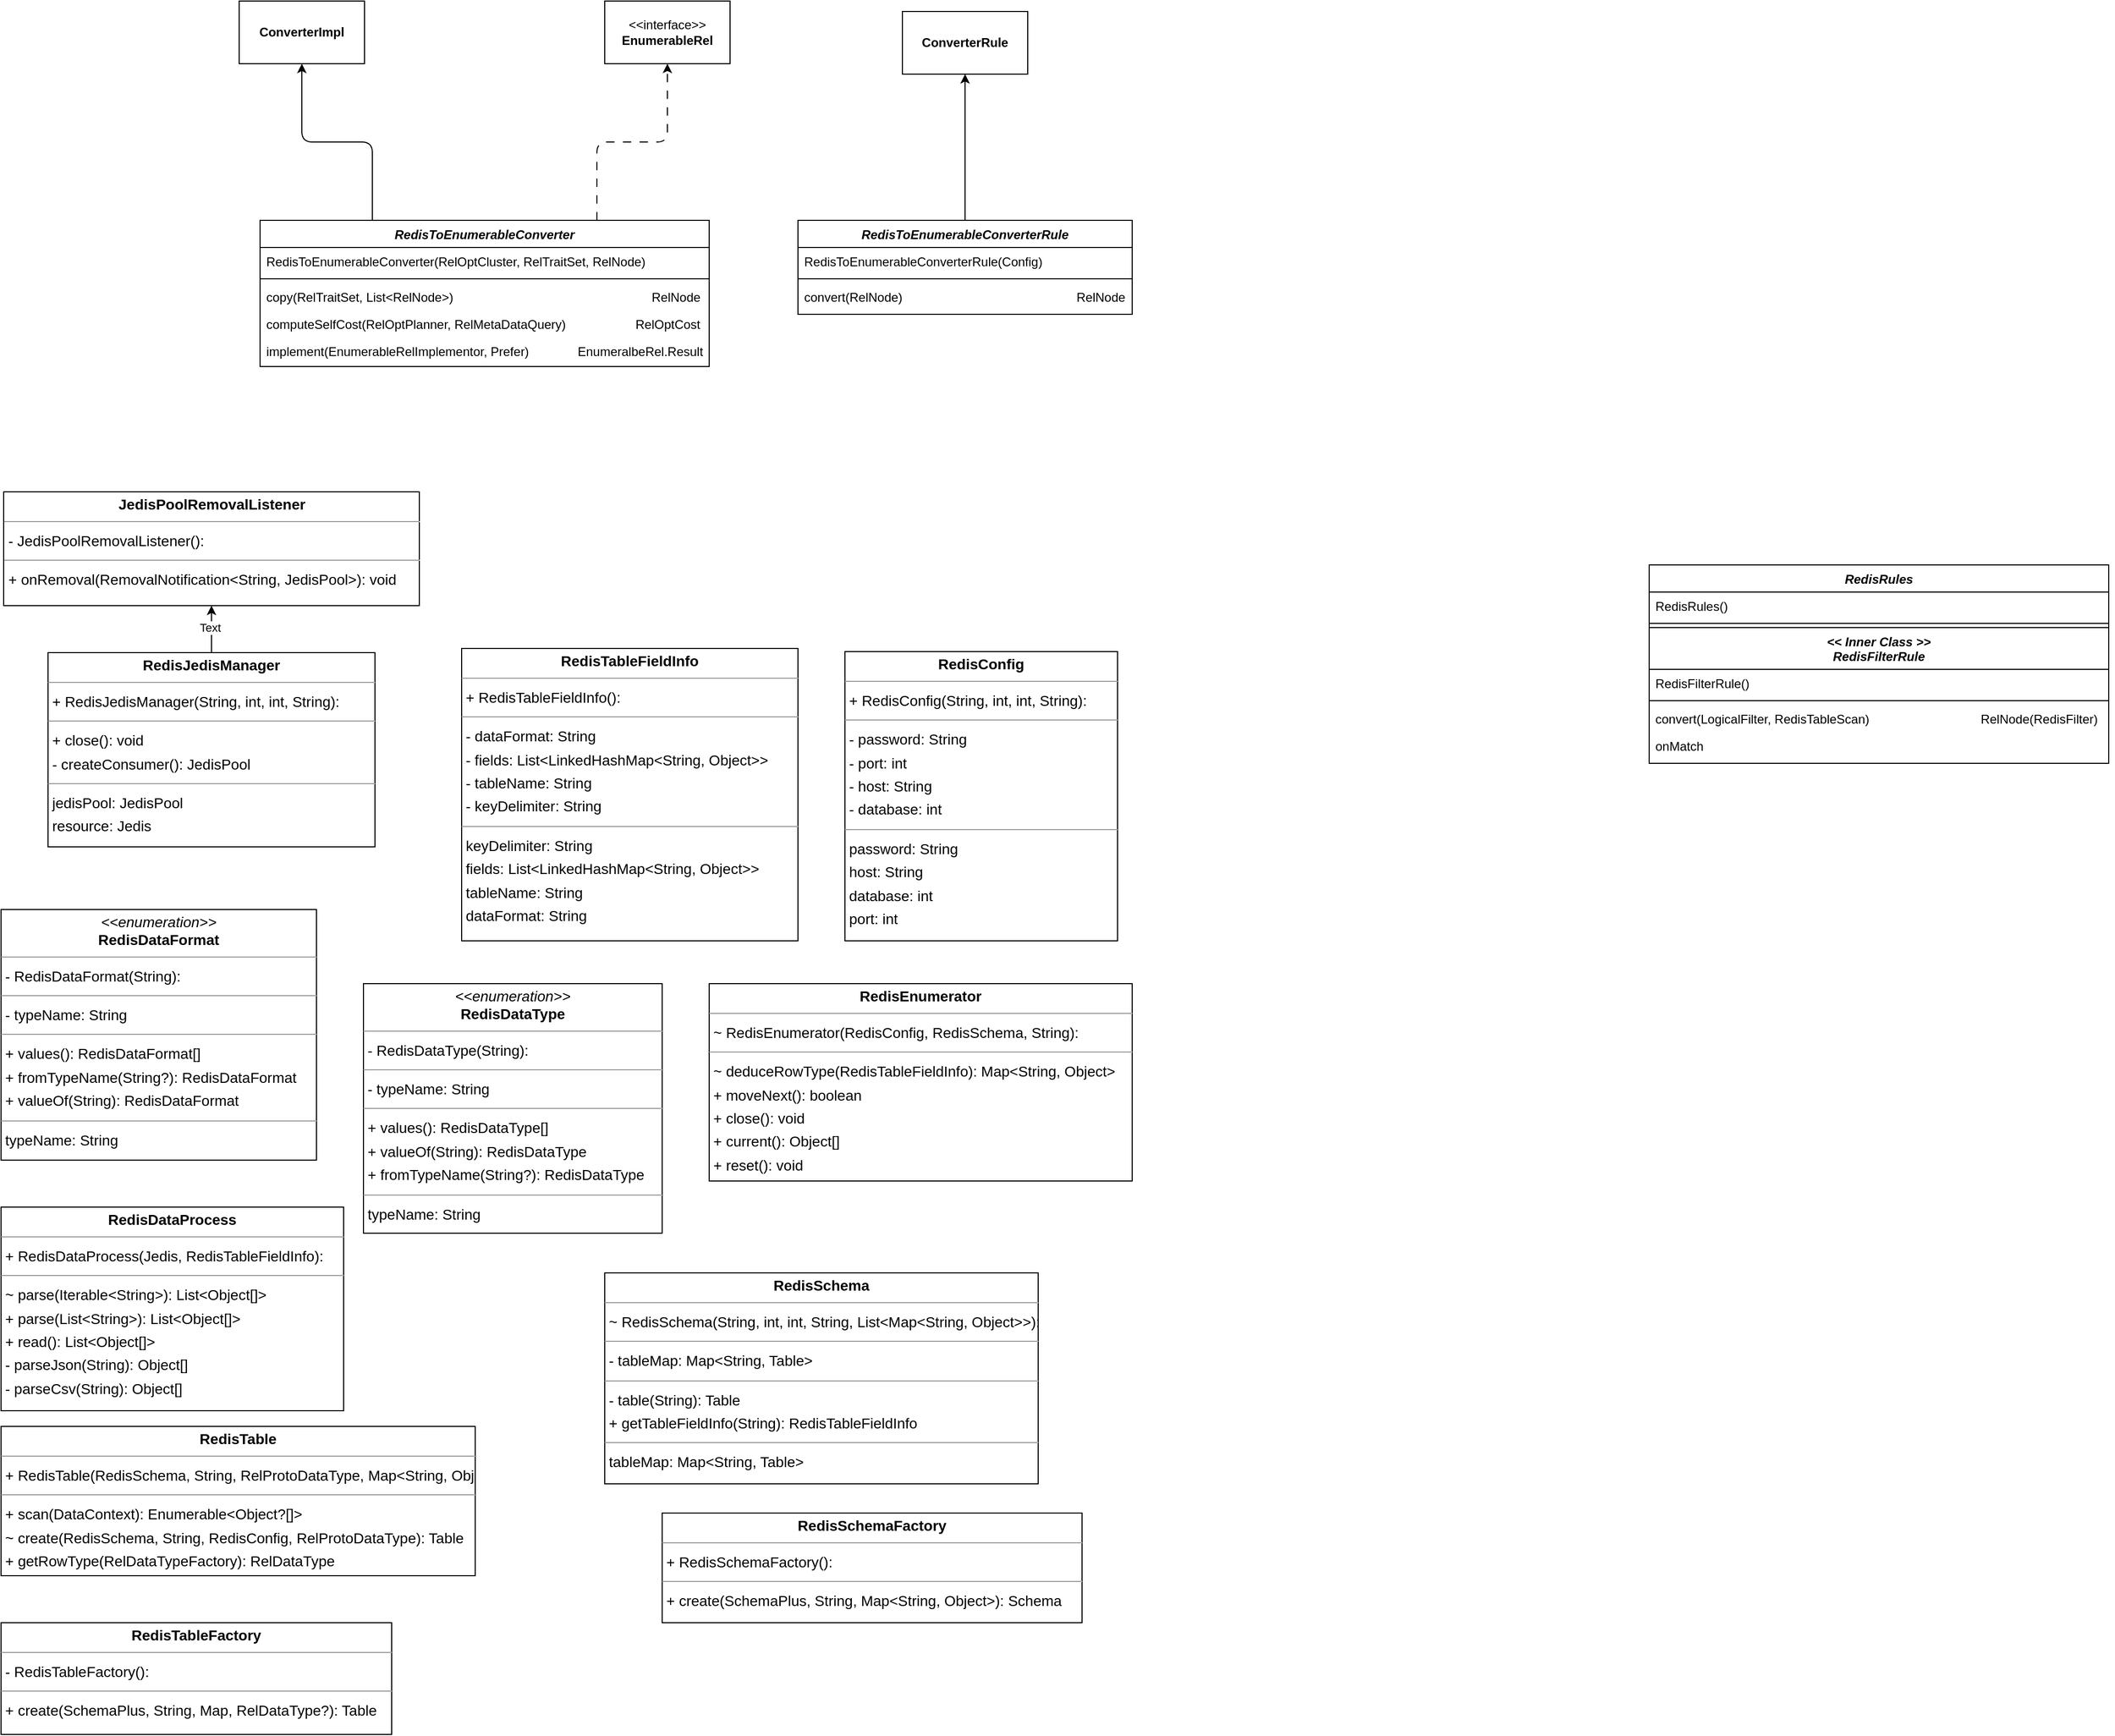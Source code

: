 <mxfile version="21.2.7" type="github">
  <diagram id="C5RBs43oDa-KdzZeNtuy" name="Page-1">
    <mxGraphModel dx="2099" dy="2032" grid="1" gridSize="10" guides="1" tooltips="1" connect="1" arrows="1" fold="1" page="1" pageScale="1" pageWidth="827" pageHeight="1169" math="0" shadow="0">
      <root>
        <mxCell id="WIyWlLk6GJQsqaUBKTNV-0" />
        <mxCell id="WIyWlLk6GJQsqaUBKTNV-1" parent="WIyWlLk6GJQsqaUBKTNV-0" />
        <mxCell id="7LmNsAwvgXj2gDmSu7ZD-13" style="edgeStyle=orthogonalEdgeStyle;orthogonalLoop=1;jettySize=auto;html=1;exitX=0.25;exitY=0;exitDx=0;exitDy=0;rounded=1;" parent="WIyWlLk6GJQsqaUBKTNV-1" source="zkfFHV4jXpPFQw0GAbJ--0" target="7LmNsAwvgXj2gDmSu7ZD-6" edge="1">
          <mxGeometry relative="1" as="geometry" />
        </mxCell>
        <mxCell id="7LmNsAwvgXj2gDmSu7ZD-14" style="edgeStyle=orthogonalEdgeStyle;orthogonalLoop=1;jettySize=auto;html=1;exitX=0.75;exitY=0;exitDx=0;exitDy=0;dashed=1;dashPattern=8 8;rounded=1;" parent="WIyWlLk6GJQsqaUBKTNV-1" source="zkfFHV4jXpPFQw0GAbJ--0" target="7LmNsAwvgXj2gDmSu7ZD-8" edge="1">
          <mxGeometry relative="1" as="geometry" />
        </mxCell>
        <mxCell id="zkfFHV4jXpPFQw0GAbJ--0" value="RedisToEnumerableConverter" style="swimlane;fontStyle=3;align=center;verticalAlign=top;childLayout=stackLayout;horizontal=1;startSize=26;horizontalStack=0;resizeParent=1;resizeLast=0;collapsible=1;marginBottom=0;rounded=0;shadow=0;strokeWidth=1;" parent="WIyWlLk6GJQsqaUBKTNV-1" vertex="1">
          <mxGeometry x="50" y="-300" width="430" height="140" as="geometry">
            <mxRectangle x="230" y="140" width="160" height="26" as="alternateBounds" />
          </mxGeometry>
        </mxCell>
        <mxCell id="zkfFHV4jXpPFQw0GAbJ--1" value="RedisToEnumerableConverter(RelOptCluster, RelTraitSet, RelNode)" style="text;align=left;verticalAlign=top;spacingLeft=4;spacingRight=4;overflow=hidden;rotatable=0;points=[[0,0.5],[1,0.5]];portConstraint=eastwest;" parent="zkfFHV4jXpPFQw0GAbJ--0" vertex="1">
          <mxGeometry y="26" width="430" height="26" as="geometry" />
        </mxCell>
        <mxCell id="zkfFHV4jXpPFQw0GAbJ--4" value="&lt;br&gt;&lt;br&gt;" style="line;html=1;strokeWidth=1;align=left;verticalAlign=middle;spacingTop=-1;spacingLeft=3;spacingRight=3;rotatable=0;labelPosition=right;points=[];portConstraint=eastwest;" parent="zkfFHV4jXpPFQw0GAbJ--0" vertex="1">
          <mxGeometry y="52" width="430" height="8" as="geometry" />
        </mxCell>
        <mxCell id="zkfFHV4jXpPFQw0GAbJ--5" value="copy(RelTraitSet, List&lt;RelNode&gt;)                                                         RelNode" style="text;align=left;verticalAlign=top;spacingLeft=4;spacingRight=4;overflow=hidden;rotatable=0;points=[[0,0.5],[1,0.5]];portConstraint=eastwest;" parent="zkfFHV4jXpPFQw0GAbJ--0" vertex="1">
          <mxGeometry y="60" width="430" height="26" as="geometry" />
        </mxCell>
        <mxCell id="7LmNsAwvgXj2gDmSu7ZD-1" value="computeSelfCost(RelOptPlanner, RelMetaDataQuery)                    RelOptCost" style="text;align=left;verticalAlign=top;spacingLeft=4;spacingRight=4;overflow=hidden;rotatable=0;points=[[0,0.5],[1,0.5]];portConstraint=eastwest;" parent="zkfFHV4jXpPFQw0GAbJ--0" vertex="1">
          <mxGeometry y="86" width="430" height="26" as="geometry" />
        </mxCell>
        <mxCell id="7LmNsAwvgXj2gDmSu7ZD-2" value="implement(EnumerableRelImplementor, Prefer)              EnumeralbeRel.Result" style="text;align=left;verticalAlign=top;spacingLeft=4;spacingRight=4;overflow=hidden;rotatable=0;points=[[0,0.5],[1,0.5]];portConstraint=eastwest;" parent="zkfFHV4jXpPFQw0GAbJ--0" vertex="1">
          <mxGeometry y="112" width="430" height="26" as="geometry" />
        </mxCell>
        <mxCell id="7LmNsAwvgXj2gDmSu7ZD-6" value="&lt;b&gt;ConverterImpl&lt;/b&gt;" style="rounded=0;whiteSpace=wrap;html=1;" parent="WIyWlLk6GJQsqaUBKTNV-1" vertex="1">
          <mxGeometry x="30" y="-510" width="120" height="60" as="geometry" />
        </mxCell>
        <mxCell id="7LmNsAwvgXj2gDmSu7ZD-8" value="&amp;lt;&amp;lt;interface&amp;gt;&amp;gt;&lt;br&gt;&lt;b&gt;EnumerableRel&lt;/b&gt;" style="rounded=0;whiteSpace=wrap;html=1;" parent="WIyWlLk6GJQsqaUBKTNV-1" vertex="1">
          <mxGeometry x="380" y="-510" width="120" height="60" as="geometry" />
        </mxCell>
        <mxCell id="7LmNsAwvgXj2gDmSu7ZD-15" style="edgeStyle=orthogonalEdgeStyle;orthogonalLoop=1;jettySize=auto;html=1;exitX=0.5;exitY=0;exitDx=0;exitDy=0;rounded=1;" parent="WIyWlLk6GJQsqaUBKTNV-1" source="7LmNsAwvgXj2gDmSu7ZD-17" target="7LmNsAwvgXj2gDmSu7ZD-25" edge="1">
          <mxGeometry relative="1" as="geometry" />
        </mxCell>
        <mxCell id="7LmNsAwvgXj2gDmSu7ZD-17" value="RedisToEnumerableConverterRule" style="swimlane;fontStyle=3;align=center;verticalAlign=top;childLayout=stackLayout;horizontal=1;startSize=26;horizontalStack=0;resizeParent=1;resizeLast=0;collapsible=1;marginBottom=0;rounded=0;shadow=0;strokeWidth=1;" parent="WIyWlLk6GJQsqaUBKTNV-1" vertex="1">
          <mxGeometry x="565" y="-300" width="320" height="90" as="geometry">
            <mxRectangle x="230" y="140" width="160" height="26" as="alternateBounds" />
          </mxGeometry>
        </mxCell>
        <mxCell id="7LmNsAwvgXj2gDmSu7ZD-18" value="RedisToEnumerableConverterRule(Config)" style="text;align=left;verticalAlign=top;spacingLeft=4;spacingRight=4;overflow=hidden;rotatable=0;points=[[0,0.5],[1,0.5]];portConstraint=eastwest;" parent="7LmNsAwvgXj2gDmSu7ZD-17" vertex="1">
          <mxGeometry y="26" width="320" height="26" as="geometry" />
        </mxCell>
        <mxCell id="7LmNsAwvgXj2gDmSu7ZD-19" value="&lt;br&gt;&lt;br&gt;" style="line;html=1;strokeWidth=1;align=left;verticalAlign=middle;spacingTop=-1;spacingLeft=3;spacingRight=3;rotatable=0;labelPosition=right;points=[];portConstraint=eastwest;" parent="7LmNsAwvgXj2gDmSu7ZD-17" vertex="1">
          <mxGeometry y="52" width="320" height="8" as="geometry" />
        </mxCell>
        <mxCell id="7LmNsAwvgXj2gDmSu7ZD-20" value="convert(RelNode)                                                  RelNode" style="text;align=left;verticalAlign=top;spacingLeft=4;spacingRight=4;overflow=hidden;rotatable=0;points=[[0,0.5],[1,0.5]];portConstraint=eastwest;" parent="7LmNsAwvgXj2gDmSu7ZD-17" vertex="1">
          <mxGeometry y="60" width="320" height="26" as="geometry" />
        </mxCell>
        <mxCell id="7LmNsAwvgXj2gDmSu7ZD-25" value="&lt;b&gt;ConverterRule&lt;/b&gt;" style="rounded=0;whiteSpace=wrap;html=1;" parent="WIyWlLk6GJQsqaUBKTNV-1" vertex="1">
          <mxGeometry x="665" y="-500" width="120" height="60" as="geometry" />
        </mxCell>
        <mxCell id="fG1qcQ4IM_m4geE2BArl-0" value="&lt;p style=&quot;margin:0px;margin-top:4px;text-align:center;&quot;&gt;&lt;b&gt;JedisPoolRemovalListener&lt;/b&gt;&lt;/p&gt;&lt;hr size=&quot;1&quot;/&gt;&lt;p style=&quot;margin:0 0 0 4px;line-height:1.6;&quot;&gt;- JedisPoolRemovalListener(): &lt;/p&gt;&lt;hr size=&quot;1&quot;/&gt;&lt;p style=&quot;margin:0 0 0 4px;line-height:1.6;&quot;&gt;+ onRemoval(RemovalNotification&amp;lt;String, JedisPool&amp;gt;): void&lt;/p&gt;" style="verticalAlign=top;align=left;overflow=fill;fontSize=14;fontFamily=Helvetica;html=1;rounded=0;shadow=0;comic=0;labelBackgroundColor=none;strokeWidth=1;" vertex="1" parent="WIyWlLk6GJQsqaUBKTNV-1">
          <mxGeometry x="-195.5" y="-40" width="398" height="109" as="geometry" />
        </mxCell>
        <mxCell id="fG1qcQ4IM_m4geE2BArl-1" value="&lt;p style=&quot;margin:0px;margin-top:4px;text-align:center;&quot;&gt;&lt;b&gt;RedisConfig&lt;/b&gt;&lt;/p&gt;&lt;hr size=&quot;1&quot;/&gt;&lt;p style=&quot;margin:0 0 0 4px;line-height:1.6;&quot;&gt;+ RedisConfig(String, int, int, String): &lt;/p&gt;&lt;hr size=&quot;1&quot;/&gt;&lt;p style=&quot;margin:0 0 0 4px;line-height:1.6;&quot;&gt;- password: String&lt;br/&gt;- port: int&lt;br/&gt;- host: String&lt;br/&gt;- database: int&lt;/p&gt;&lt;hr size=&quot;1&quot;/&gt;&lt;p style=&quot;margin:0 0 0 4px;line-height:1.6;&quot;&gt; password: String&lt;br/&gt; host: String&lt;br/&gt; database: int&lt;br/&gt; port: int&lt;/p&gt;" style="verticalAlign=top;align=left;overflow=fill;fontSize=14;fontFamily=Helvetica;html=1;rounded=0;shadow=0;comic=0;labelBackgroundColor=none;strokeWidth=1;" vertex="1" parent="WIyWlLk6GJQsqaUBKTNV-1">
          <mxGeometry x="610" y="113" width="261" height="277" as="geometry" />
        </mxCell>
        <mxCell id="fG1qcQ4IM_m4geE2BArl-2" value="&lt;p style=&quot;margin:0px;margin-top:4px;text-align:center;&quot;&gt;&lt;i&gt;&amp;lt;&amp;lt;enumeration&amp;gt;&amp;gt;&lt;/i&gt;&lt;br/&gt;&lt;b&gt;RedisDataFormat&lt;/b&gt;&lt;/p&gt;&lt;hr size=&quot;1&quot;/&gt;&lt;p style=&quot;margin:0 0 0 4px;line-height:1.6;&quot;&gt;- RedisDataFormat(String): &lt;/p&gt;&lt;hr size=&quot;1&quot;/&gt;&lt;p style=&quot;margin:0 0 0 4px;line-height:1.6;&quot;&gt;- typeName: String&lt;/p&gt;&lt;hr size=&quot;1&quot;/&gt;&lt;p style=&quot;margin:0 0 0 4px;line-height:1.6;&quot;&gt;+ values(): RedisDataFormat[]&lt;br/&gt;+ fromTypeName(String?): RedisDataFormat&lt;br/&gt;+ valueOf(String): RedisDataFormat&lt;/p&gt;&lt;hr size=&quot;1&quot;/&gt;&lt;p style=&quot;margin:0 0 0 4px;line-height:1.6;&quot;&gt; typeName: String&lt;/p&gt;" style="verticalAlign=top;align=left;overflow=fill;fontSize=14;fontFamily=Helvetica;html=1;rounded=0;shadow=0;comic=0;labelBackgroundColor=none;strokeWidth=1;" vertex="1" parent="WIyWlLk6GJQsqaUBKTNV-1">
          <mxGeometry x="-198" y="360" width="302" height="240" as="geometry" />
        </mxCell>
        <mxCell id="fG1qcQ4IM_m4geE2BArl-3" value="&lt;p style=&quot;margin:0px;margin-top:4px;text-align:center;&quot;&gt;&lt;b&gt;RedisDataProcess&lt;/b&gt;&lt;/p&gt;&lt;hr size=&quot;1&quot;/&gt;&lt;p style=&quot;margin:0 0 0 4px;line-height:1.6;&quot;&gt;+ RedisDataProcess(Jedis, RedisTableFieldInfo): &lt;/p&gt;&lt;hr size=&quot;1&quot;/&gt;&lt;p style=&quot;margin:0 0 0 4px;line-height:1.6;&quot;&gt;~ parse(Iterable&amp;lt;String&amp;gt;): List&amp;lt;Object[]&amp;gt;&lt;br/&gt;+ parse(List&amp;lt;String&amp;gt;): List&amp;lt;Object[]&amp;gt;&lt;br/&gt;+ read(): List&amp;lt;Object[]&amp;gt;&lt;br/&gt;- parseJson(String): Object[]&lt;br/&gt;- parseCsv(String): Object[]&lt;/p&gt;" style="verticalAlign=top;align=left;overflow=fill;fontSize=14;fontFamily=Helvetica;html=1;rounded=0;shadow=0;comic=0;labelBackgroundColor=none;strokeWidth=1;" vertex="1" parent="WIyWlLk6GJQsqaUBKTNV-1">
          <mxGeometry x="-198" y="645" width="328" height="195" as="geometry" />
        </mxCell>
        <mxCell id="fG1qcQ4IM_m4geE2BArl-4" value="&lt;p style=&quot;margin:0px;margin-top:4px;text-align:center;&quot;&gt;&lt;i&gt;&amp;lt;&amp;lt;enumeration&amp;gt;&amp;gt;&lt;/i&gt;&lt;br/&gt;&lt;b&gt;RedisDataType&lt;/b&gt;&lt;/p&gt;&lt;hr size=&quot;1&quot;/&gt;&lt;p style=&quot;margin:0 0 0 4px;line-height:1.6;&quot;&gt;- RedisDataType(String): &lt;/p&gt;&lt;hr size=&quot;1&quot;/&gt;&lt;p style=&quot;margin:0 0 0 4px;line-height:1.6;&quot;&gt;- typeName: String&lt;/p&gt;&lt;hr size=&quot;1&quot;/&gt;&lt;p style=&quot;margin:0 0 0 4px;line-height:1.6;&quot;&gt;+ values(): RedisDataType[]&lt;br/&gt;+ valueOf(String): RedisDataType&lt;br/&gt;+ fromTypeName(String?): RedisDataType&lt;/p&gt;&lt;hr size=&quot;1&quot;/&gt;&lt;p style=&quot;margin:0 0 0 4px;line-height:1.6;&quot;&gt; typeName: String&lt;/p&gt;" style="verticalAlign=top;align=left;overflow=fill;fontSize=14;fontFamily=Helvetica;html=1;rounded=0;shadow=0;comic=0;labelBackgroundColor=none;strokeWidth=1;" vertex="1" parent="WIyWlLk6GJQsqaUBKTNV-1">
          <mxGeometry x="149" y="431" width="286" height="239" as="geometry" />
        </mxCell>
        <mxCell id="fG1qcQ4IM_m4geE2BArl-5" value="&lt;p style=&quot;margin:0px;margin-top:4px;text-align:center;&quot;&gt;&lt;b&gt;RedisEnumerator&lt;/b&gt;&lt;/p&gt;&lt;hr size=&quot;1&quot;/&gt;&lt;p style=&quot;margin:0 0 0 4px;line-height:1.6;&quot;&gt;~ RedisEnumerator(RedisConfig, RedisSchema, String): &lt;/p&gt;&lt;hr size=&quot;1&quot;/&gt;&lt;p style=&quot;margin:0 0 0 4px;line-height:1.6;&quot;&gt;~ deduceRowType(RedisTableFieldInfo): Map&amp;lt;String, Object&amp;gt;&lt;br/&gt;+ moveNext(): boolean&lt;br/&gt;+ close(): void&lt;br/&gt;+ current(): Object[]&lt;br/&gt;+ reset(): void&lt;/p&gt;" style="verticalAlign=top;align=left;overflow=fill;fontSize=14;fontFamily=Helvetica;html=1;rounded=0;shadow=0;comic=0;labelBackgroundColor=none;strokeWidth=1;" vertex="1" parent="WIyWlLk6GJQsqaUBKTNV-1">
          <mxGeometry x="480" y="431" width="405" height="189" as="geometry" />
        </mxCell>
        <mxCell id="fG1qcQ4IM_m4geE2BArl-14" style="edgeStyle=orthogonalEdgeStyle;rounded=0;orthogonalLoop=1;jettySize=auto;html=1;exitX=0.5;exitY=0;exitDx=0;exitDy=0;entryX=0.5;entryY=1;entryDx=0;entryDy=0;" edge="1" parent="WIyWlLk6GJQsqaUBKTNV-1" source="fG1qcQ4IM_m4geE2BArl-6" target="fG1qcQ4IM_m4geE2BArl-0">
          <mxGeometry relative="1" as="geometry" />
        </mxCell>
        <mxCell id="fG1qcQ4IM_m4geE2BArl-15" value="Text" style="edgeLabel;html=1;align=center;verticalAlign=middle;resizable=0;points=[];" vertex="1" connectable="0" parent="fG1qcQ4IM_m4geE2BArl-14">
          <mxGeometry x="0.089" y="2" relative="1" as="geometry">
            <mxPoint as="offset" />
          </mxGeometry>
        </mxCell>
        <mxCell id="fG1qcQ4IM_m4geE2BArl-6" value="&lt;p style=&quot;margin:0px;margin-top:4px;text-align:center;&quot;&gt;&lt;b&gt;RedisJedisManager&lt;/b&gt;&lt;/p&gt;&lt;hr size=&quot;1&quot;/&gt;&lt;p style=&quot;margin:0 0 0 4px;line-height:1.6;&quot;&gt;+ RedisJedisManager(String, int, int, String): &lt;/p&gt;&lt;hr size=&quot;1&quot;/&gt;&lt;p style=&quot;margin:0 0 0 4px;line-height:1.6;&quot;&gt;+ close(): void&lt;br/&gt;- createConsumer(): JedisPool&lt;/p&gt;&lt;hr size=&quot;1&quot;/&gt;&lt;p style=&quot;margin:0 0 0 4px;line-height:1.6;&quot;&gt; jedisPool: JedisPool&lt;br/&gt; resource: Jedis&lt;/p&gt;" style="verticalAlign=top;align=left;overflow=fill;fontSize=14;fontFamily=Helvetica;html=1;rounded=0;shadow=0;comic=0;labelBackgroundColor=none;strokeWidth=1;" vertex="1" parent="WIyWlLk6GJQsqaUBKTNV-1">
          <mxGeometry x="-153" y="114" width="313" height="186" as="geometry" />
        </mxCell>
        <mxCell id="fG1qcQ4IM_m4geE2BArl-7" value="&lt;p style=&quot;margin:0px;margin-top:4px;text-align:center;&quot;&gt;&lt;b&gt;RedisSchema&lt;/b&gt;&lt;/p&gt;&lt;hr size=&quot;1&quot;/&gt;&lt;p style=&quot;margin:0 0 0 4px;line-height:1.6;&quot;&gt;~ RedisSchema(String, int, int, String, List&amp;lt;Map&amp;lt;String, Object&amp;gt;&amp;gt;): &lt;/p&gt;&lt;hr size=&quot;1&quot;/&gt;&lt;p style=&quot;margin:0 0 0 4px;line-height:1.6;&quot;&gt;- tableMap: Map&amp;lt;String, Table&amp;gt;&lt;/p&gt;&lt;hr size=&quot;1&quot;/&gt;&lt;p style=&quot;margin:0 0 0 4px;line-height:1.6;&quot;&gt;- table(String): Table&lt;br/&gt;+ getTableFieldInfo(String): RedisTableFieldInfo&lt;/p&gt;&lt;hr size=&quot;1&quot;/&gt;&lt;p style=&quot;margin:0 0 0 4px;line-height:1.6;&quot;&gt; tableMap: Map&amp;lt;String, Table&amp;gt;&lt;/p&gt;" style="verticalAlign=top;align=left;overflow=fill;fontSize=14;fontFamily=Helvetica;html=1;rounded=0;shadow=0;comic=0;labelBackgroundColor=none;strokeWidth=1;" vertex="1" parent="WIyWlLk6GJQsqaUBKTNV-1">
          <mxGeometry x="380" y="708" width="415" height="202" as="geometry" />
        </mxCell>
        <mxCell id="fG1qcQ4IM_m4geE2BArl-8" value="&lt;p style=&quot;margin:0px;margin-top:4px;text-align:center;&quot;&gt;&lt;b&gt;RedisSchemaFactory&lt;/b&gt;&lt;/p&gt;&lt;hr size=&quot;1&quot;/&gt;&lt;p style=&quot;margin:0 0 0 4px;line-height:1.6;&quot;&gt;+ RedisSchemaFactory(): &lt;/p&gt;&lt;hr size=&quot;1&quot;/&gt;&lt;p style=&quot;margin:0 0 0 4px;line-height:1.6;&quot;&gt;+ create(SchemaPlus, String, Map&amp;lt;String, Object&amp;gt;): Schema&lt;/p&gt;" style="verticalAlign=top;align=left;overflow=fill;fontSize=14;fontFamily=Helvetica;html=1;rounded=0;shadow=0;comic=0;labelBackgroundColor=none;strokeWidth=1;" vertex="1" parent="WIyWlLk6GJQsqaUBKTNV-1">
          <mxGeometry x="435" y="938" width="402" height="105" as="geometry" />
        </mxCell>
        <mxCell id="fG1qcQ4IM_m4geE2BArl-9" value="&lt;p style=&quot;margin:0px;margin-top:4px;text-align:center;&quot;&gt;&lt;b&gt;RedisTable&lt;/b&gt;&lt;/p&gt;&lt;hr size=&quot;1&quot;/&gt;&lt;p style=&quot;margin:0 0 0 4px;line-height:1.6;&quot;&gt;+ RedisTable(RedisSchema, String, RelProtoDataType, Map&amp;lt;String, Object&amp;gt;?, String, RedisConfig): &lt;/p&gt;&lt;hr size=&quot;1&quot;/&gt;&lt;p style=&quot;margin:0 0 0 4px;line-height:1.6;&quot;&gt;+ scan(DataContext): Enumerable&amp;lt;Object?[]&amp;gt;&lt;br/&gt;~ create(RedisSchema, String, RedisConfig, RelProtoDataType): Table&lt;br/&gt;+ getRowType(RelDataTypeFactory): RelDataType&lt;br/&gt;~ create(RedisSchema, String, Map?, RelProtoDataType): Table&lt;/p&gt;" style="verticalAlign=top;align=left;overflow=fill;fontSize=14;fontFamily=Helvetica;html=1;rounded=0;shadow=0;comic=0;labelBackgroundColor=none;strokeWidth=1;" vertex="1" parent="WIyWlLk6GJQsqaUBKTNV-1">
          <mxGeometry x="-198" y="855" width="454" height="143" as="geometry" />
        </mxCell>
        <mxCell id="fG1qcQ4IM_m4geE2BArl-10" value="&lt;p style=&quot;margin:0px;margin-top:4px;text-align:center;&quot;&gt;&lt;b&gt;RedisTableFactory&lt;/b&gt;&lt;/p&gt;&lt;hr size=&quot;1&quot;/&gt;&lt;p style=&quot;margin:0 0 0 4px;line-height:1.6;&quot;&gt;- RedisTableFactory(): &lt;/p&gt;&lt;hr size=&quot;1&quot;/&gt;&lt;p style=&quot;margin:0 0 0 4px;line-height:1.6;&quot;&gt;+ create(SchemaPlus, String, Map, RelDataType?): Table&lt;/p&gt;" style="verticalAlign=top;align=left;overflow=fill;fontSize=14;fontFamily=Helvetica;html=1;rounded=0;shadow=0;comic=0;labelBackgroundColor=none;strokeWidth=1;" vertex="1" parent="WIyWlLk6GJQsqaUBKTNV-1">
          <mxGeometry x="-198" y="1043" width="374" height="107" as="geometry" />
        </mxCell>
        <mxCell id="fG1qcQ4IM_m4geE2BArl-11" value="&lt;p style=&quot;margin:0px;margin-top:4px;text-align:center;&quot;&gt;&lt;b&gt;RedisTableFieldInfo&lt;/b&gt;&lt;/p&gt;&lt;hr size=&quot;1&quot;/&gt;&lt;p style=&quot;margin:0 0 0 4px;line-height:1.6;&quot;&gt;+ RedisTableFieldInfo(): &lt;/p&gt;&lt;hr size=&quot;1&quot;/&gt;&lt;p style=&quot;margin:0 0 0 4px;line-height:1.6;&quot;&gt;- dataFormat: String&lt;br/&gt;- fields: List&amp;lt;LinkedHashMap&amp;lt;String, Object&amp;gt;&amp;gt;&lt;br/&gt;- tableName: String&lt;br/&gt;- keyDelimiter: String&lt;/p&gt;&lt;hr size=&quot;1&quot;/&gt;&lt;p style=&quot;margin:0 0 0 4px;line-height:1.6;&quot;&gt; keyDelimiter: String&lt;br/&gt; fields: List&amp;lt;LinkedHashMap&amp;lt;String, Object&amp;gt;&amp;gt;&lt;br/&gt; tableName: String&lt;br/&gt; dataFormat: String&lt;/p&gt;" style="verticalAlign=top;align=left;overflow=fill;fontSize=14;fontFamily=Helvetica;html=1;rounded=0;shadow=0;comic=0;labelBackgroundColor=none;strokeWidth=1;" vertex="1" parent="WIyWlLk6GJQsqaUBKTNV-1">
          <mxGeometry x="243" y="110" width="322" height="280" as="geometry" />
        </mxCell>
        <mxCell id="fG1qcQ4IM_m4geE2BArl-16" value="RedisRules" style="swimlane;fontStyle=3;align=center;verticalAlign=top;childLayout=stackLayout;horizontal=1;startSize=26;horizontalStack=0;resizeParent=1;resizeLast=0;collapsible=1;marginBottom=0;rounded=0;shadow=0;strokeWidth=1;" vertex="1" parent="WIyWlLk6GJQsqaUBKTNV-1">
          <mxGeometry x="1380" y="30" width="440" height="190" as="geometry">
            <mxRectangle x="230" y="140" width="160" height="26" as="alternateBounds" />
          </mxGeometry>
        </mxCell>
        <mxCell id="fG1qcQ4IM_m4geE2BArl-17" value="RedisRules()" style="text;align=left;verticalAlign=top;spacingLeft=4;spacingRight=4;overflow=hidden;rotatable=0;points=[[0,0.5],[1,0.5]];portConstraint=eastwest;" vertex="1" parent="fG1qcQ4IM_m4geE2BArl-16">
          <mxGeometry y="26" width="440" height="26" as="geometry" />
        </mxCell>
        <mxCell id="fG1qcQ4IM_m4geE2BArl-18" value="&lt;br&gt;&lt;br&gt;" style="line;html=1;strokeWidth=1;align=left;verticalAlign=middle;spacingTop=-1;spacingLeft=3;spacingRight=3;rotatable=0;labelPosition=right;points=[];portConstraint=eastwest;" vertex="1" parent="fG1qcQ4IM_m4geE2BArl-16">
          <mxGeometry y="52" width="440" height="8" as="geometry" />
        </mxCell>
        <mxCell id="fG1qcQ4IM_m4geE2BArl-23" value="&lt;&lt; Inner Class &gt;&gt;&#xa;RedisFilterRule" style="swimlane;fontStyle=3;align=center;verticalAlign=top;childLayout=stackLayout;horizontal=1;startSize=40;horizontalStack=0;resizeParent=1;resizeLast=0;collapsible=1;marginBottom=0;rounded=0;shadow=0;strokeWidth=1;" vertex="1" parent="fG1qcQ4IM_m4geE2BArl-16">
          <mxGeometry y="60" width="440" height="130" as="geometry">
            <mxRectangle x="230" y="140" width="160" height="26" as="alternateBounds" />
          </mxGeometry>
        </mxCell>
        <mxCell id="fG1qcQ4IM_m4geE2BArl-24" value="RedisFilterRule()" style="text;align=left;verticalAlign=top;spacingLeft=4;spacingRight=4;overflow=hidden;rotatable=0;points=[[0,0.5],[1,0.5]];portConstraint=eastwest;" vertex="1" parent="fG1qcQ4IM_m4geE2BArl-23">
          <mxGeometry y="40" width="440" height="26" as="geometry" />
        </mxCell>
        <mxCell id="fG1qcQ4IM_m4geE2BArl-25" value="&lt;br&gt;&lt;br&gt;" style="line;html=1;strokeWidth=1;align=left;verticalAlign=middle;spacingTop=-1;spacingLeft=3;spacingRight=3;rotatable=0;labelPosition=right;points=[];portConstraint=eastwest;" vertex="1" parent="fG1qcQ4IM_m4geE2BArl-23">
          <mxGeometry y="66" width="440" height="8" as="geometry" />
        </mxCell>
        <mxCell id="fG1qcQ4IM_m4geE2BArl-26" value="convert(LogicalFilter, RedisTableScan)                                RelNode(RedisFilter)" style="text;align=left;verticalAlign=top;spacingLeft=4;spacingRight=4;overflow=hidden;rotatable=0;points=[[0,0.5],[1,0.5]];portConstraint=eastwest;" vertex="1" parent="fG1qcQ4IM_m4geE2BArl-23">
          <mxGeometry y="74" width="440" height="26" as="geometry" />
        </mxCell>
        <mxCell id="fG1qcQ4IM_m4geE2BArl-27" value="onMatch                                                                " style="text;align=left;verticalAlign=top;spacingLeft=4;spacingRight=4;overflow=hidden;rotatable=0;points=[[0,0.5],[1,0.5]];portConstraint=eastwest;" vertex="1" parent="fG1qcQ4IM_m4geE2BArl-23">
          <mxGeometry y="100" width="440" height="26" as="geometry" />
        </mxCell>
      </root>
    </mxGraphModel>
  </diagram>
</mxfile>
